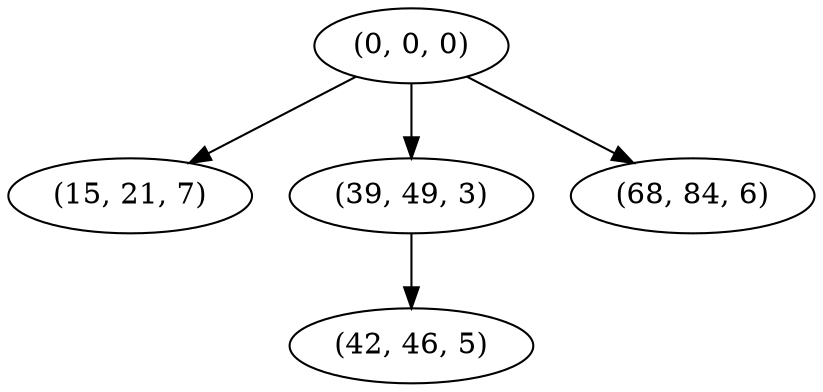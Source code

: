digraph tree {
    "(0, 0, 0)";
    "(15, 21, 7)";
    "(39, 49, 3)";
    "(42, 46, 5)";
    "(68, 84, 6)";
    "(0, 0, 0)" -> "(15, 21, 7)";
    "(0, 0, 0)" -> "(39, 49, 3)";
    "(0, 0, 0)" -> "(68, 84, 6)";
    "(39, 49, 3)" -> "(42, 46, 5)";
}

